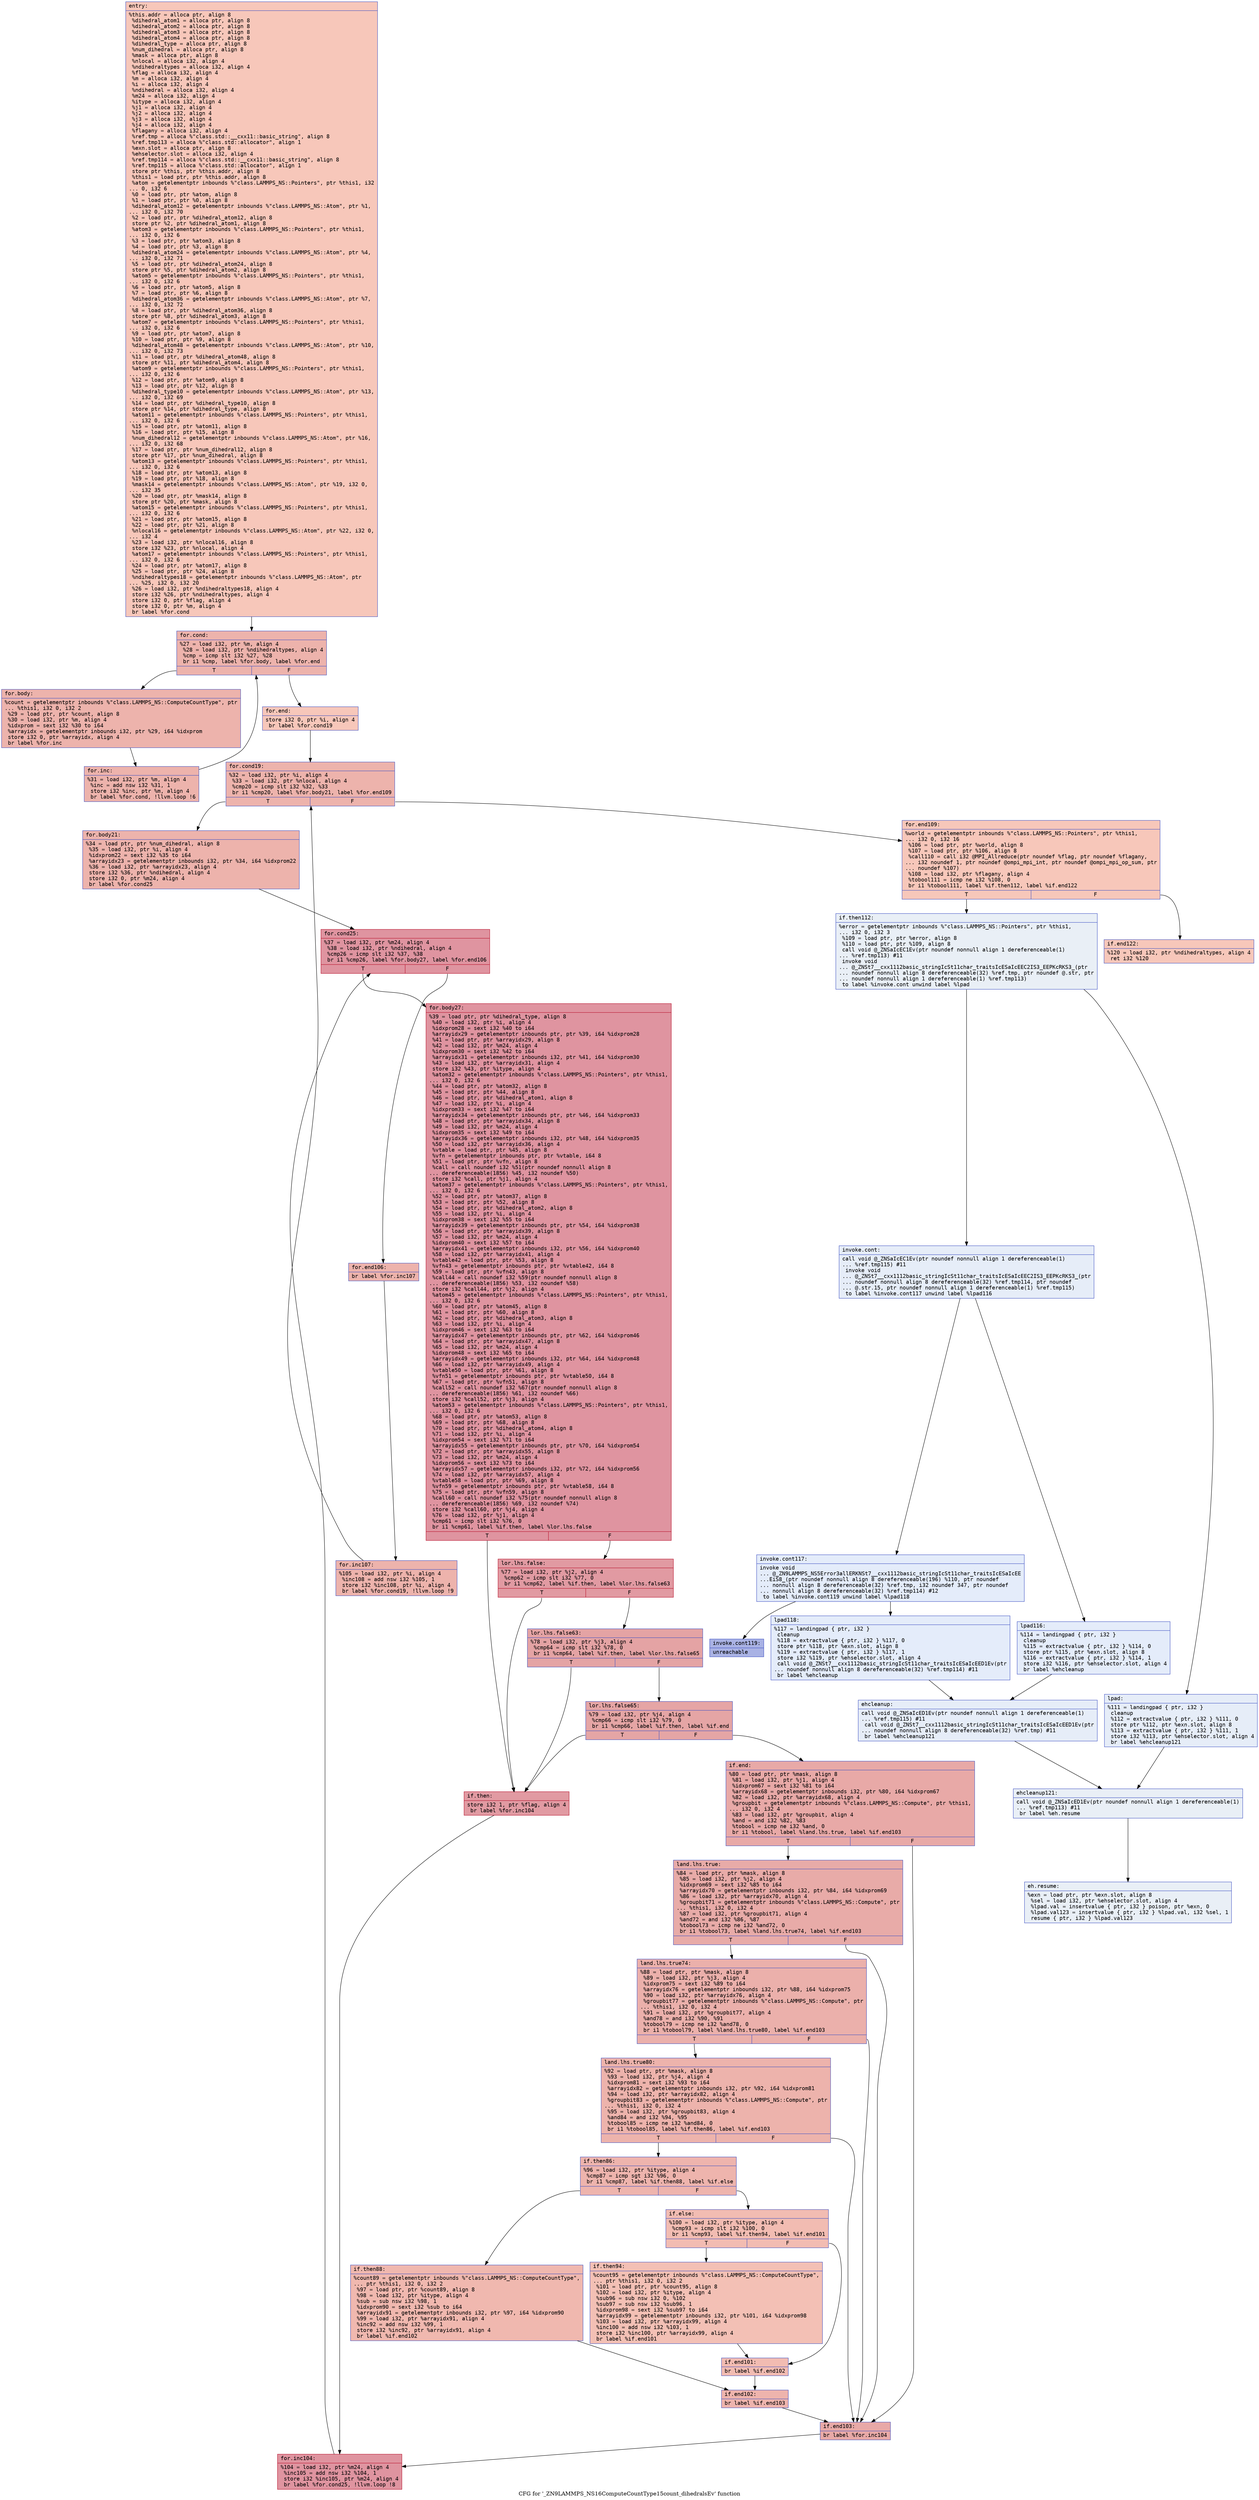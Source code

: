 digraph "CFG for '_ZN9LAMMPS_NS16ComputeCountType15count_dihedralsEv' function" {
	label="CFG for '_ZN9LAMMPS_NS16ComputeCountType15count_dihedralsEv' function";

	Node0x555b7f4cc830 [shape=record,color="#3d50c3ff", style=filled, fillcolor="#ec7f6370" fontname="Courier",label="{entry:\l|  %this.addr = alloca ptr, align 8\l  %dihedral_atom1 = alloca ptr, align 8\l  %dihedral_atom2 = alloca ptr, align 8\l  %dihedral_atom3 = alloca ptr, align 8\l  %dihedral_atom4 = alloca ptr, align 8\l  %dihedral_type = alloca ptr, align 8\l  %num_dihedral = alloca ptr, align 8\l  %mask = alloca ptr, align 8\l  %nlocal = alloca i32, align 4\l  %ndihedraltypes = alloca i32, align 4\l  %flag = alloca i32, align 4\l  %m = alloca i32, align 4\l  %i = alloca i32, align 4\l  %ndihedral = alloca i32, align 4\l  %m24 = alloca i32, align 4\l  %itype = alloca i32, align 4\l  %j1 = alloca i32, align 4\l  %j2 = alloca i32, align 4\l  %j3 = alloca i32, align 4\l  %j4 = alloca i32, align 4\l  %flagany = alloca i32, align 4\l  %ref.tmp = alloca %\"class.std::__cxx11::basic_string\", align 8\l  %ref.tmp113 = alloca %\"class.std::allocator\", align 1\l  %exn.slot = alloca ptr, align 8\l  %ehselector.slot = alloca i32, align 4\l  %ref.tmp114 = alloca %\"class.std::__cxx11::basic_string\", align 8\l  %ref.tmp115 = alloca %\"class.std::allocator\", align 1\l  store ptr %this, ptr %this.addr, align 8\l  %this1 = load ptr, ptr %this.addr, align 8\l  %atom = getelementptr inbounds %\"class.LAMMPS_NS::Pointers\", ptr %this1, i32\l... 0, i32 6\l  %0 = load ptr, ptr %atom, align 8\l  %1 = load ptr, ptr %0, align 8\l  %dihedral_atom12 = getelementptr inbounds %\"class.LAMMPS_NS::Atom\", ptr %1,\l... i32 0, i32 70\l  %2 = load ptr, ptr %dihedral_atom12, align 8\l  store ptr %2, ptr %dihedral_atom1, align 8\l  %atom3 = getelementptr inbounds %\"class.LAMMPS_NS::Pointers\", ptr %this1,\l... i32 0, i32 6\l  %3 = load ptr, ptr %atom3, align 8\l  %4 = load ptr, ptr %3, align 8\l  %dihedral_atom24 = getelementptr inbounds %\"class.LAMMPS_NS::Atom\", ptr %4,\l... i32 0, i32 71\l  %5 = load ptr, ptr %dihedral_atom24, align 8\l  store ptr %5, ptr %dihedral_atom2, align 8\l  %atom5 = getelementptr inbounds %\"class.LAMMPS_NS::Pointers\", ptr %this1,\l... i32 0, i32 6\l  %6 = load ptr, ptr %atom5, align 8\l  %7 = load ptr, ptr %6, align 8\l  %dihedral_atom36 = getelementptr inbounds %\"class.LAMMPS_NS::Atom\", ptr %7,\l... i32 0, i32 72\l  %8 = load ptr, ptr %dihedral_atom36, align 8\l  store ptr %8, ptr %dihedral_atom3, align 8\l  %atom7 = getelementptr inbounds %\"class.LAMMPS_NS::Pointers\", ptr %this1,\l... i32 0, i32 6\l  %9 = load ptr, ptr %atom7, align 8\l  %10 = load ptr, ptr %9, align 8\l  %dihedral_atom48 = getelementptr inbounds %\"class.LAMMPS_NS::Atom\", ptr %10,\l... i32 0, i32 73\l  %11 = load ptr, ptr %dihedral_atom48, align 8\l  store ptr %11, ptr %dihedral_atom4, align 8\l  %atom9 = getelementptr inbounds %\"class.LAMMPS_NS::Pointers\", ptr %this1,\l... i32 0, i32 6\l  %12 = load ptr, ptr %atom9, align 8\l  %13 = load ptr, ptr %12, align 8\l  %dihedral_type10 = getelementptr inbounds %\"class.LAMMPS_NS::Atom\", ptr %13,\l... i32 0, i32 69\l  %14 = load ptr, ptr %dihedral_type10, align 8\l  store ptr %14, ptr %dihedral_type, align 8\l  %atom11 = getelementptr inbounds %\"class.LAMMPS_NS::Pointers\", ptr %this1,\l... i32 0, i32 6\l  %15 = load ptr, ptr %atom11, align 8\l  %16 = load ptr, ptr %15, align 8\l  %num_dihedral12 = getelementptr inbounds %\"class.LAMMPS_NS::Atom\", ptr %16,\l... i32 0, i32 68\l  %17 = load ptr, ptr %num_dihedral12, align 8\l  store ptr %17, ptr %num_dihedral, align 8\l  %atom13 = getelementptr inbounds %\"class.LAMMPS_NS::Pointers\", ptr %this1,\l... i32 0, i32 6\l  %18 = load ptr, ptr %atom13, align 8\l  %19 = load ptr, ptr %18, align 8\l  %mask14 = getelementptr inbounds %\"class.LAMMPS_NS::Atom\", ptr %19, i32 0,\l... i32 35\l  %20 = load ptr, ptr %mask14, align 8\l  store ptr %20, ptr %mask, align 8\l  %atom15 = getelementptr inbounds %\"class.LAMMPS_NS::Pointers\", ptr %this1,\l... i32 0, i32 6\l  %21 = load ptr, ptr %atom15, align 8\l  %22 = load ptr, ptr %21, align 8\l  %nlocal16 = getelementptr inbounds %\"class.LAMMPS_NS::Atom\", ptr %22, i32 0,\l... i32 4\l  %23 = load i32, ptr %nlocal16, align 8\l  store i32 %23, ptr %nlocal, align 4\l  %atom17 = getelementptr inbounds %\"class.LAMMPS_NS::Pointers\", ptr %this1,\l... i32 0, i32 6\l  %24 = load ptr, ptr %atom17, align 8\l  %25 = load ptr, ptr %24, align 8\l  %ndihedraltypes18 = getelementptr inbounds %\"class.LAMMPS_NS::Atom\", ptr\l... %25, i32 0, i32 20\l  %26 = load i32, ptr %ndihedraltypes18, align 4\l  store i32 %26, ptr %ndihedraltypes, align 4\l  store i32 0, ptr %flag, align 4\l  store i32 0, ptr %m, align 4\l  br label %for.cond\l}"];
	Node0x555b7f4cc830 -> Node0x555b7f4d0ba0[tooltip="entry -> for.cond\nProbability 100.00%" ];
	Node0x555b7f4d0ba0 [shape=record,color="#3d50c3ff", style=filled, fillcolor="#d6524470" fontname="Courier",label="{for.cond:\l|  %27 = load i32, ptr %m, align 4\l  %28 = load i32, ptr %ndihedraltypes, align 4\l  %cmp = icmp slt i32 %27, %28\l  br i1 %cmp, label %for.body, label %for.end\l|{<s0>T|<s1>F}}"];
	Node0x555b7f4d0ba0:s0 -> Node0x555b7f4ce1e0[tooltip="for.cond -> for.body\nProbability 96.88%" ];
	Node0x555b7f4d0ba0:s1 -> Node0x555b7f4ce230[tooltip="for.cond -> for.end\nProbability 3.12%" ];
	Node0x555b7f4ce1e0 [shape=record,color="#3d50c3ff", style=filled, fillcolor="#d6524470" fontname="Courier",label="{for.body:\l|  %count = getelementptr inbounds %\"class.LAMMPS_NS::ComputeCountType\", ptr\l... %this1, i32 0, i32 2\l  %29 = load ptr, ptr %count, align 8\l  %30 = load i32, ptr %m, align 4\l  %idxprom = sext i32 %30 to i64\l  %arrayidx = getelementptr inbounds i32, ptr %29, i64 %idxprom\l  store i32 0, ptr %arrayidx, align 4\l  br label %for.inc\l}"];
	Node0x555b7f4ce1e0 -> Node0x555b7f4d1630[tooltip="for.body -> for.inc\nProbability 100.00%" ];
	Node0x555b7f4d1630 [shape=record,color="#3d50c3ff", style=filled, fillcolor="#d6524470" fontname="Courier",label="{for.inc:\l|  %31 = load i32, ptr %m, align 4\l  %inc = add nsw i32 %31, 1\l  store i32 %inc, ptr %m, align 4\l  br label %for.cond, !llvm.loop !6\l}"];
	Node0x555b7f4d1630 -> Node0x555b7f4d0ba0[tooltip="for.inc -> for.cond\nProbability 100.00%" ];
	Node0x555b7f4ce230 [shape=record,color="#3d50c3ff", style=filled, fillcolor="#ec7f6370" fontname="Courier",label="{for.end:\l|  store i32 0, ptr %i, align 4\l  br label %for.cond19\l}"];
	Node0x555b7f4ce230 -> Node0x555b7f4d1ac0[tooltip="for.end -> for.cond19\nProbability 100.00%" ];
	Node0x555b7f4d1ac0 [shape=record,color="#3d50c3ff", style=filled, fillcolor="#d6524470" fontname="Courier",label="{for.cond19:\l|  %32 = load i32, ptr %i, align 4\l  %33 = load i32, ptr %nlocal, align 4\l  %cmp20 = icmp slt i32 %32, %33\l  br i1 %cmp20, label %for.body21, label %for.end109\l|{<s0>T|<s1>F}}"];
	Node0x555b7f4d1ac0:s0 -> Node0x555b7f4d1d60[tooltip="for.cond19 -> for.body21\nProbability 96.88%" ];
	Node0x555b7f4d1ac0:s1 -> Node0x555b7f4d1de0[tooltip="for.cond19 -> for.end109\nProbability 3.12%" ];
	Node0x555b7f4d1d60 [shape=record,color="#3d50c3ff", style=filled, fillcolor="#d6524470" fontname="Courier",label="{for.body21:\l|  %34 = load ptr, ptr %num_dihedral, align 8\l  %35 = load i32, ptr %i, align 4\l  %idxprom22 = sext i32 %35 to i64\l  %arrayidx23 = getelementptr inbounds i32, ptr %34, i64 %idxprom22\l  %36 = load i32, ptr %arrayidx23, align 4\l  store i32 %36, ptr %ndihedral, align 4\l  store i32 0, ptr %m24, align 4\l  br label %for.cond25\l}"];
	Node0x555b7f4d1d60 -> Node0x555b7f4d2340[tooltip="for.body21 -> for.cond25\nProbability 100.00%" ];
	Node0x555b7f4d2340 [shape=record,color="#b70d28ff", style=filled, fillcolor="#b70d2870" fontname="Courier",label="{for.cond25:\l|  %37 = load i32, ptr %m24, align 4\l  %38 = load i32, ptr %ndihedral, align 4\l  %cmp26 = icmp slt i32 %37, %38\l  br i1 %cmp26, label %for.body27, label %for.end106\l|{<s0>T|<s1>F}}"];
	Node0x555b7f4d2340:s0 -> Node0x555b7f4d25e0[tooltip="for.cond25 -> for.body27\nProbability 96.88%" ];
	Node0x555b7f4d2340:s1 -> Node0x555b7f4d2660[tooltip="for.cond25 -> for.end106\nProbability 3.12%" ];
	Node0x555b7f4d25e0 [shape=record,color="#b70d28ff", style=filled, fillcolor="#b70d2870" fontname="Courier",label="{for.body27:\l|  %39 = load ptr, ptr %dihedral_type, align 8\l  %40 = load i32, ptr %i, align 4\l  %idxprom28 = sext i32 %40 to i64\l  %arrayidx29 = getelementptr inbounds ptr, ptr %39, i64 %idxprom28\l  %41 = load ptr, ptr %arrayidx29, align 8\l  %42 = load i32, ptr %m24, align 4\l  %idxprom30 = sext i32 %42 to i64\l  %arrayidx31 = getelementptr inbounds i32, ptr %41, i64 %idxprom30\l  %43 = load i32, ptr %arrayidx31, align 4\l  store i32 %43, ptr %itype, align 4\l  %atom32 = getelementptr inbounds %\"class.LAMMPS_NS::Pointers\", ptr %this1,\l... i32 0, i32 6\l  %44 = load ptr, ptr %atom32, align 8\l  %45 = load ptr, ptr %44, align 8\l  %46 = load ptr, ptr %dihedral_atom1, align 8\l  %47 = load i32, ptr %i, align 4\l  %idxprom33 = sext i32 %47 to i64\l  %arrayidx34 = getelementptr inbounds ptr, ptr %46, i64 %idxprom33\l  %48 = load ptr, ptr %arrayidx34, align 8\l  %49 = load i32, ptr %m24, align 4\l  %idxprom35 = sext i32 %49 to i64\l  %arrayidx36 = getelementptr inbounds i32, ptr %48, i64 %idxprom35\l  %50 = load i32, ptr %arrayidx36, align 4\l  %vtable = load ptr, ptr %45, align 8\l  %vfn = getelementptr inbounds ptr, ptr %vtable, i64 8\l  %51 = load ptr, ptr %vfn, align 8\l  %call = call noundef i32 %51(ptr noundef nonnull align 8\l... dereferenceable(1856) %45, i32 noundef %50)\l  store i32 %call, ptr %j1, align 4\l  %atom37 = getelementptr inbounds %\"class.LAMMPS_NS::Pointers\", ptr %this1,\l... i32 0, i32 6\l  %52 = load ptr, ptr %atom37, align 8\l  %53 = load ptr, ptr %52, align 8\l  %54 = load ptr, ptr %dihedral_atom2, align 8\l  %55 = load i32, ptr %i, align 4\l  %idxprom38 = sext i32 %55 to i64\l  %arrayidx39 = getelementptr inbounds ptr, ptr %54, i64 %idxprom38\l  %56 = load ptr, ptr %arrayidx39, align 8\l  %57 = load i32, ptr %m24, align 4\l  %idxprom40 = sext i32 %57 to i64\l  %arrayidx41 = getelementptr inbounds i32, ptr %56, i64 %idxprom40\l  %58 = load i32, ptr %arrayidx41, align 4\l  %vtable42 = load ptr, ptr %53, align 8\l  %vfn43 = getelementptr inbounds ptr, ptr %vtable42, i64 8\l  %59 = load ptr, ptr %vfn43, align 8\l  %call44 = call noundef i32 %59(ptr noundef nonnull align 8\l... dereferenceable(1856) %53, i32 noundef %58)\l  store i32 %call44, ptr %j2, align 4\l  %atom45 = getelementptr inbounds %\"class.LAMMPS_NS::Pointers\", ptr %this1,\l... i32 0, i32 6\l  %60 = load ptr, ptr %atom45, align 8\l  %61 = load ptr, ptr %60, align 8\l  %62 = load ptr, ptr %dihedral_atom3, align 8\l  %63 = load i32, ptr %i, align 4\l  %idxprom46 = sext i32 %63 to i64\l  %arrayidx47 = getelementptr inbounds ptr, ptr %62, i64 %idxprom46\l  %64 = load ptr, ptr %arrayidx47, align 8\l  %65 = load i32, ptr %m24, align 4\l  %idxprom48 = sext i32 %65 to i64\l  %arrayidx49 = getelementptr inbounds i32, ptr %64, i64 %idxprom48\l  %66 = load i32, ptr %arrayidx49, align 4\l  %vtable50 = load ptr, ptr %61, align 8\l  %vfn51 = getelementptr inbounds ptr, ptr %vtable50, i64 8\l  %67 = load ptr, ptr %vfn51, align 8\l  %call52 = call noundef i32 %67(ptr noundef nonnull align 8\l... dereferenceable(1856) %61, i32 noundef %66)\l  store i32 %call52, ptr %j3, align 4\l  %atom53 = getelementptr inbounds %\"class.LAMMPS_NS::Pointers\", ptr %this1,\l... i32 0, i32 6\l  %68 = load ptr, ptr %atom53, align 8\l  %69 = load ptr, ptr %68, align 8\l  %70 = load ptr, ptr %dihedral_atom4, align 8\l  %71 = load i32, ptr %i, align 4\l  %idxprom54 = sext i32 %71 to i64\l  %arrayidx55 = getelementptr inbounds ptr, ptr %70, i64 %idxprom54\l  %72 = load ptr, ptr %arrayidx55, align 8\l  %73 = load i32, ptr %m24, align 4\l  %idxprom56 = sext i32 %73 to i64\l  %arrayidx57 = getelementptr inbounds i32, ptr %72, i64 %idxprom56\l  %74 = load i32, ptr %arrayidx57, align 4\l  %vtable58 = load ptr, ptr %69, align 8\l  %vfn59 = getelementptr inbounds ptr, ptr %vtable58, i64 8\l  %75 = load ptr, ptr %vfn59, align 8\l  %call60 = call noundef i32 %75(ptr noundef nonnull align 8\l... dereferenceable(1856) %69, i32 noundef %74)\l  store i32 %call60, ptr %j4, align 4\l  %76 = load i32, ptr %j1, align 4\l  %cmp61 = icmp slt i32 %76, 0\l  br i1 %cmp61, label %if.then, label %lor.lhs.false\l|{<s0>T|<s1>F}}"];
	Node0x555b7f4d25e0:s0 -> Node0x555b7f4d68f0[tooltip="for.body27 -> if.then\nProbability 37.50%" ];
	Node0x555b7f4d25e0:s1 -> Node0x555b7f4d6940[tooltip="for.body27 -> lor.lhs.false\nProbability 62.50%" ];
	Node0x555b7f4d6940 [shape=record,color="#b70d28ff", style=filled, fillcolor="#bb1b2c70" fontname="Courier",label="{lor.lhs.false:\l|  %77 = load i32, ptr %j2, align 4\l  %cmp62 = icmp slt i32 %77, 0\l  br i1 %cmp62, label %if.then, label %lor.lhs.false63\l|{<s0>T|<s1>F}}"];
	Node0x555b7f4d6940:s0 -> Node0x555b7f4d68f0[tooltip="lor.lhs.false -> if.then\nProbability 37.50%" ];
	Node0x555b7f4d6940:s1 -> Node0x555b7f4d6ba0[tooltip="lor.lhs.false -> lor.lhs.false63\nProbability 62.50%" ];
	Node0x555b7f4d6ba0 [shape=record,color="#3d50c3ff", style=filled, fillcolor="#c32e3170" fontname="Courier",label="{lor.lhs.false63:\l|  %78 = load i32, ptr %j3, align 4\l  %cmp64 = icmp slt i32 %78, 0\l  br i1 %cmp64, label %if.then, label %lor.lhs.false65\l|{<s0>T|<s1>F}}"];
	Node0x555b7f4d6ba0:s0 -> Node0x555b7f4d68f0[tooltip="lor.lhs.false63 -> if.then\nProbability 37.50%" ];
	Node0x555b7f4d6ba0:s1 -> Node0x555b7f4d6e30[tooltip="lor.lhs.false63 -> lor.lhs.false65\nProbability 62.50%" ];
	Node0x555b7f4d6e30 [shape=record,color="#3d50c3ff", style=filled, fillcolor="#c5333470" fontname="Courier",label="{lor.lhs.false65:\l|  %79 = load i32, ptr %j4, align 4\l  %cmp66 = icmp slt i32 %79, 0\l  br i1 %cmp66, label %if.then, label %if.end\l|{<s0>T|<s1>F}}"];
	Node0x555b7f4d6e30:s0 -> Node0x555b7f4d68f0[tooltip="lor.lhs.false65 -> if.then\nProbability 37.50%" ];
	Node0x555b7f4d6e30:s1 -> Node0x555b7f4d7090[tooltip="lor.lhs.false65 -> if.end\nProbability 62.50%" ];
	Node0x555b7f4d68f0 [shape=record,color="#b70d28ff", style=filled, fillcolor="#bb1b2c70" fontname="Courier",label="{if.then:\l|  store i32 1, ptr %flag, align 4\l  br label %for.inc104\l}"];
	Node0x555b7f4d68f0 -> Node0x555b7f4d7250[tooltip="if.then -> for.inc104\nProbability 100.00%" ];
	Node0x555b7f4d7090 [shape=record,color="#3d50c3ff", style=filled, fillcolor="#ca3b3770" fontname="Courier",label="{if.end:\l|  %80 = load ptr, ptr %mask, align 8\l  %81 = load i32, ptr %j1, align 4\l  %idxprom67 = sext i32 %81 to i64\l  %arrayidx68 = getelementptr inbounds i32, ptr %80, i64 %idxprom67\l  %82 = load i32, ptr %arrayidx68, align 4\l  %groupbit = getelementptr inbounds %\"class.LAMMPS_NS::Compute\", ptr %this1,\l... i32 0, i32 4\l  %83 = load i32, ptr %groupbit, align 4\l  %and = and i32 %82, %83\l  %tobool = icmp ne i32 %and, 0\l  br i1 %tobool, label %land.lhs.true, label %if.end103\l|{<s0>T|<s1>F}}"];
	Node0x555b7f4d7090:s0 -> Node0x555b7f4d78d0[tooltip="if.end -> land.lhs.true\nProbability 62.50%" ];
	Node0x555b7f4d7090:s1 -> Node0x555b7f4d7950[tooltip="if.end -> if.end103\nProbability 37.50%" ];
	Node0x555b7f4d78d0 [shape=record,color="#3d50c3ff", style=filled, fillcolor="#cc403a70" fontname="Courier",label="{land.lhs.true:\l|  %84 = load ptr, ptr %mask, align 8\l  %85 = load i32, ptr %j2, align 4\l  %idxprom69 = sext i32 %85 to i64\l  %arrayidx70 = getelementptr inbounds i32, ptr %84, i64 %idxprom69\l  %86 = load i32, ptr %arrayidx70, align 4\l  %groupbit71 = getelementptr inbounds %\"class.LAMMPS_NS::Compute\", ptr\l... %this1, i32 0, i32 4\l  %87 = load i32, ptr %groupbit71, align 4\l  %and72 = and i32 %86, %87\l  %tobool73 = icmp ne i32 %and72, 0\l  br i1 %tobool73, label %land.lhs.true74, label %if.end103\l|{<s0>T|<s1>F}}"];
	Node0x555b7f4d78d0:s0 -> Node0x555b7f4d8050[tooltip="land.lhs.true -> land.lhs.true74\nProbability 62.50%" ];
	Node0x555b7f4d78d0:s1 -> Node0x555b7f4d7950[tooltip="land.lhs.true -> if.end103\nProbability 37.50%" ];
	Node0x555b7f4d8050 [shape=record,color="#3d50c3ff", style=filled, fillcolor="#d24b4070" fontname="Courier",label="{land.lhs.true74:\l|  %88 = load ptr, ptr %mask, align 8\l  %89 = load i32, ptr %j3, align 4\l  %idxprom75 = sext i32 %89 to i64\l  %arrayidx76 = getelementptr inbounds i32, ptr %88, i64 %idxprom75\l  %90 = load i32, ptr %arrayidx76, align 4\l  %groupbit77 = getelementptr inbounds %\"class.LAMMPS_NS::Compute\", ptr\l... %this1, i32 0, i32 4\l  %91 = load i32, ptr %groupbit77, align 4\l  %and78 = and i32 %90, %91\l  %tobool79 = icmp ne i32 %and78, 0\l  br i1 %tobool79, label %land.lhs.true80, label %if.end103\l|{<s0>T|<s1>F}}"];
	Node0x555b7f4d8050:s0 -> Node0x555b7f4d8750[tooltip="land.lhs.true74 -> land.lhs.true80\nProbability 62.50%" ];
	Node0x555b7f4d8050:s1 -> Node0x555b7f4d7950[tooltip="land.lhs.true74 -> if.end103\nProbability 37.50%" ];
	Node0x555b7f4d8750 [shape=record,color="#3d50c3ff", style=filled, fillcolor="#d6524470" fontname="Courier",label="{land.lhs.true80:\l|  %92 = load ptr, ptr %mask, align 8\l  %93 = load i32, ptr %j4, align 4\l  %idxprom81 = sext i32 %93 to i64\l  %arrayidx82 = getelementptr inbounds i32, ptr %92, i64 %idxprom81\l  %94 = load i32, ptr %arrayidx82, align 4\l  %groupbit83 = getelementptr inbounds %\"class.LAMMPS_NS::Compute\", ptr\l... %this1, i32 0, i32 4\l  %95 = load i32, ptr %groupbit83, align 4\l  %and84 = and i32 %94, %95\l  %tobool85 = icmp ne i32 %and84, 0\l  br i1 %tobool85, label %if.then86, label %if.end103\l|{<s0>T|<s1>F}}"];
	Node0x555b7f4d8750:s0 -> Node0x555b7f4d31e0[tooltip="land.lhs.true80 -> if.then86\nProbability 62.50%" ];
	Node0x555b7f4d8750:s1 -> Node0x555b7f4d7950[tooltip="land.lhs.true80 -> if.end103\nProbability 37.50%" ];
	Node0x555b7f4d31e0 [shape=record,color="#3d50c3ff", style=filled, fillcolor="#d8564670" fontname="Courier",label="{if.then86:\l|  %96 = load i32, ptr %itype, align 4\l  %cmp87 = icmp sgt i32 %96, 0\l  br i1 %cmp87, label %if.then88, label %if.else\l|{<s0>T|<s1>F}}"];
	Node0x555b7f4d31e0:s0 -> Node0x555b7f4d3440[tooltip="if.then86 -> if.then88\nProbability 62.50%" ];
	Node0x555b7f4d31e0:s1 -> Node0x555b7f4d34c0[tooltip="if.then86 -> if.else\nProbability 37.50%" ];
	Node0x555b7f4d3440 [shape=record,color="#3d50c3ff", style=filled, fillcolor="#dc5d4a70" fontname="Courier",label="{if.then88:\l|  %count89 = getelementptr inbounds %\"class.LAMMPS_NS::ComputeCountType\",\l... ptr %this1, i32 0, i32 2\l  %97 = load ptr, ptr %count89, align 8\l  %98 = load i32, ptr %itype, align 4\l  %sub = sub nsw i32 %98, 1\l  %idxprom90 = sext i32 %sub to i64\l  %arrayidx91 = getelementptr inbounds i32, ptr %97, i64 %idxprom90\l  %99 = load i32, ptr %arrayidx91, align 4\l  %inc92 = add nsw i32 %99, 1\l  store i32 %inc92, ptr %arrayidx91, align 4\l  br label %if.end102\l}"];
	Node0x555b7f4d3440 -> Node0x555b7f4da090[tooltip="if.then88 -> if.end102\nProbability 100.00%" ];
	Node0x555b7f4d34c0 [shape=record,color="#3d50c3ff", style=filled, fillcolor="#e1675170" fontname="Courier",label="{if.else:\l|  %100 = load i32, ptr %itype, align 4\l  %cmp93 = icmp slt i32 %100, 0\l  br i1 %cmp93, label %if.then94, label %if.end101\l|{<s0>T|<s1>F}}"];
	Node0x555b7f4d34c0:s0 -> Node0x555b7f4da2b0[tooltip="if.else -> if.then94\nProbability 37.50%" ];
	Node0x555b7f4d34c0:s1 -> Node0x555b7f4da330[tooltip="if.else -> if.end101\nProbability 62.50%" ];
	Node0x555b7f4da2b0 [shape=record,color="#3d50c3ff", style=filled, fillcolor="#e5705870" fontname="Courier",label="{if.then94:\l|  %count95 = getelementptr inbounds %\"class.LAMMPS_NS::ComputeCountType\",\l... ptr %this1, i32 0, i32 2\l  %101 = load ptr, ptr %count95, align 8\l  %102 = load i32, ptr %itype, align 4\l  %sub96 = sub nsw i32 0, %102\l  %sub97 = sub nsw i32 %sub96, 1\l  %idxprom98 = sext i32 %sub97 to i64\l  %arrayidx99 = getelementptr inbounds i32, ptr %101, i64 %idxprom98\l  %103 = load i32, ptr %arrayidx99, align 4\l  %inc100 = add nsw i32 %103, 1\l  store i32 %inc100, ptr %arrayidx99, align 4\l  br label %if.end101\l}"];
	Node0x555b7f4da2b0 -> Node0x555b7f4da330[tooltip="if.then94 -> if.end101\nProbability 100.00%" ];
	Node0x555b7f4da330 [shape=record,color="#3d50c3ff", style=filled, fillcolor="#e1675170" fontname="Courier",label="{if.end101:\l|  br label %if.end102\l}"];
	Node0x555b7f4da330 -> Node0x555b7f4da090[tooltip="if.end101 -> if.end102\nProbability 100.00%" ];
	Node0x555b7f4da090 [shape=record,color="#3d50c3ff", style=filled, fillcolor="#d8564670" fontname="Courier",label="{if.end102:\l|  br label %if.end103\l}"];
	Node0x555b7f4da090 -> Node0x555b7f4d7950[tooltip="if.end102 -> if.end103\nProbability 100.00%" ];
	Node0x555b7f4d7950 [shape=record,color="#3d50c3ff", style=filled, fillcolor="#ca3b3770" fontname="Courier",label="{if.end103:\l|  br label %for.inc104\l}"];
	Node0x555b7f4d7950 -> Node0x555b7f4d7250[tooltip="if.end103 -> for.inc104\nProbability 100.00%" ];
	Node0x555b7f4d7250 [shape=record,color="#b70d28ff", style=filled, fillcolor="#b70d2870" fontname="Courier",label="{for.inc104:\l|  %104 = load i32, ptr %m24, align 4\l  %inc105 = add nsw i32 %104, 1\l  store i32 %inc105, ptr %m24, align 4\l  br label %for.cond25, !llvm.loop !8\l}"];
	Node0x555b7f4d7250 -> Node0x555b7f4d2340[tooltip="for.inc104 -> for.cond25\nProbability 100.00%" ];
	Node0x555b7f4d2660 [shape=record,color="#3d50c3ff", style=filled, fillcolor="#d6524470" fontname="Courier",label="{for.end106:\l|  br label %for.inc107\l}"];
	Node0x555b7f4d2660 -> Node0x555b7f4db090[tooltip="for.end106 -> for.inc107\nProbability 100.00%" ];
	Node0x555b7f4db090 [shape=record,color="#3d50c3ff", style=filled, fillcolor="#d6524470" fontname="Courier",label="{for.inc107:\l|  %105 = load i32, ptr %i, align 4\l  %inc108 = add nsw i32 %105, 1\l  store i32 %inc108, ptr %i, align 4\l  br label %for.cond19, !llvm.loop !9\l}"];
	Node0x555b7f4db090 -> Node0x555b7f4d1ac0[tooltip="for.inc107 -> for.cond19\nProbability 100.00%" ];
	Node0x555b7f4d1de0 [shape=record,color="#3d50c3ff", style=filled, fillcolor="#ec7f6370" fontname="Courier",label="{for.end109:\l|  %world = getelementptr inbounds %\"class.LAMMPS_NS::Pointers\", ptr %this1,\l... i32 0, i32 16\l  %106 = load ptr, ptr %world, align 8\l  %107 = load ptr, ptr %106, align 8\l  %call110 = call i32 @MPI_Allreduce(ptr noundef %flag, ptr noundef %flagany,\l... i32 noundef 1, ptr noundef @ompi_mpi_int, ptr noundef @ompi_mpi_op_sum, ptr\l... noundef %107)\l  %108 = load i32, ptr %flagany, align 4\l  %tobool111 = icmp ne i32 %108, 0\l  br i1 %tobool111, label %if.then112, label %if.end122\l|{<s0>T|<s1>F}}"];
	Node0x555b7f4d1de0:s0 -> Node0x555b7f4dba00[tooltip="for.end109 -> if.then112\nProbability 0.00%" ];
	Node0x555b7f4d1de0:s1 -> Node0x555b7f4dba80[tooltip="for.end109 -> if.end122\nProbability 100.00%" ];
	Node0x555b7f4dba00 [shape=record,color="#3d50c3ff", style=filled, fillcolor="#cedaeb70" fontname="Courier",label="{if.then112:\l|  %error = getelementptr inbounds %\"class.LAMMPS_NS::Pointers\", ptr %this1,\l... i32 0, i32 3\l  %109 = load ptr, ptr %error, align 8\l  %110 = load ptr, ptr %109, align 8\l  call void @_ZNSaIcEC1Ev(ptr noundef nonnull align 1 dereferenceable(1)\l... %ref.tmp113) #11\l  invoke void\l... @_ZNSt7__cxx1112basic_stringIcSt11char_traitsIcESaIcEEC2IS3_EEPKcRKS3_(ptr\l... noundef nonnull align 8 dereferenceable(32) %ref.tmp, ptr noundef @.str, ptr\l... noundef nonnull align 1 dereferenceable(1) %ref.tmp113)\l          to label %invoke.cont unwind label %lpad\l}"];
	Node0x555b7f4dba00 -> Node0x555b7f4dbef0[tooltip="if.then112 -> invoke.cont\nProbability 50.00%" ];
	Node0x555b7f4dba00 -> Node0x555b7f4dbf70[tooltip="if.then112 -> lpad\nProbability 50.00%" ];
	Node0x555b7f4dbef0 [shape=record,color="#3d50c3ff", style=filled, fillcolor="#c7d7f070" fontname="Courier",label="{invoke.cont:\l|  call void @_ZNSaIcEC1Ev(ptr noundef nonnull align 1 dereferenceable(1)\l... %ref.tmp115) #11\l  invoke void\l... @_ZNSt7__cxx1112basic_stringIcSt11char_traitsIcESaIcEEC2IS3_EEPKcRKS3_(ptr\l... noundef nonnull align 8 dereferenceable(32) %ref.tmp114, ptr noundef\l... @.str.15, ptr noundef nonnull align 1 dereferenceable(1) %ref.tmp115)\l          to label %invoke.cont117 unwind label %lpad116\l}"];
	Node0x555b7f4dbef0 -> Node0x555b7f4dc290[tooltip="invoke.cont -> invoke.cont117\nProbability 50.00%" ];
	Node0x555b7f4dbef0 -> Node0x555b7f4dc2e0[tooltip="invoke.cont -> lpad116\nProbability 50.00%" ];
	Node0x555b7f4dc290 [shape=record,color="#3d50c3ff", style=filled, fillcolor="#c1d4f470" fontname="Courier",label="{invoke.cont117:\l|  invoke void\l... @_ZN9LAMMPS_NS5Error3allERKNSt7__cxx1112basic_stringIcSt11char_traitsIcESaIcEE\l...EiS8_(ptr noundef nonnull align 8 dereferenceable(196) %110, ptr noundef\l... nonnull align 8 dereferenceable(32) %ref.tmp, i32 noundef 347, ptr noundef\l... nonnull align 8 dereferenceable(32) %ref.tmp114) #12\l          to label %invoke.cont119 unwind label %lpad118\l}"];
	Node0x555b7f4dc290 -> Node0x555b7f4dc240[tooltip="invoke.cont117 -> invoke.cont119\nProbability 0.00%" ];
	Node0x555b7f4dc290 -> Node0x555b7f4dc540[tooltip="invoke.cont117 -> lpad118\nProbability 100.00%" ];
	Node0x555b7f4dc240 [shape=record,color="#3d50c3ff", style=filled, fillcolor="#3d50c370" fontname="Courier",label="{invoke.cont119:\l|  unreachable\l}"];
	Node0x555b7f4dbf70 [shape=record,color="#3d50c3ff", style=filled, fillcolor="#c7d7f070" fontname="Courier",label="{lpad:\l|  %111 = landingpad \{ ptr, i32 \}\l          cleanup\l  %112 = extractvalue \{ ptr, i32 \} %111, 0\l  store ptr %112, ptr %exn.slot, align 8\l  %113 = extractvalue \{ ptr, i32 \} %111, 1\l  store i32 %113, ptr %ehselector.slot, align 4\l  br label %ehcleanup121\l}"];
	Node0x555b7f4dbf70 -> Node0x555b7f4dca40[tooltip="lpad -> ehcleanup121\nProbability 100.00%" ];
	Node0x555b7f4dc2e0 [shape=record,color="#3d50c3ff", style=filled, fillcolor="#c1d4f470" fontname="Courier",label="{lpad116:\l|  %114 = landingpad \{ ptr, i32 \}\l          cleanup\l  %115 = extractvalue \{ ptr, i32 \} %114, 0\l  store ptr %115, ptr %exn.slot, align 8\l  %116 = extractvalue \{ ptr, i32 \} %114, 1\l  store i32 %116, ptr %ehselector.slot, align 4\l  br label %ehcleanup\l}"];
	Node0x555b7f4dc2e0 -> Node0x555b7f4dcd90[tooltip="lpad116 -> ehcleanup\nProbability 100.00%" ];
	Node0x555b7f4dc540 [shape=record,color="#3d50c3ff", style=filled, fillcolor="#c1d4f470" fontname="Courier",label="{lpad118:\l|  %117 = landingpad \{ ptr, i32 \}\l          cleanup\l  %118 = extractvalue \{ ptr, i32 \} %117, 0\l  store ptr %118, ptr %exn.slot, align 8\l  %119 = extractvalue \{ ptr, i32 \} %117, 1\l  store i32 %119, ptr %ehselector.slot, align 4\l  call void @_ZNSt7__cxx1112basic_stringIcSt11char_traitsIcESaIcEED1Ev(ptr\l... noundef nonnull align 8 dereferenceable(32) %ref.tmp114) #11\l  br label %ehcleanup\l}"];
	Node0x555b7f4dc540 -> Node0x555b7f4dcd90[tooltip="lpad118 -> ehcleanup\nProbability 100.00%" ];
	Node0x555b7f4dcd90 [shape=record,color="#3d50c3ff", style=filled, fillcolor="#c7d7f070" fontname="Courier",label="{ehcleanup:\l|  call void @_ZNSaIcED1Ev(ptr noundef nonnull align 1 dereferenceable(1)\l... %ref.tmp115) #11\l  call void @_ZNSt7__cxx1112basic_stringIcSt11char_traitsIcESaIcEED1Ev(ptr\l... noundef nonnull align 8 dereferenceable(32) %ref.tmp) #11\l  br label %ehcleanup121\l}"];
	Node0x555b7f4dcd90 -> Node0x555b7f4dca40[tooltip="ehcleanup -> ehcleanup121\nProbability 100.00%" ];
	Node0x555b7f4dca40 [shape=record,color="#3d50c3ff", style=filled, fillcolor="#cedaeb70" fontname="Courier",label="{ehcleanup121:\l|  call void @_ZNSaIcED1Ev(ptr noundef nonnull align 1 dereferenceable(1)\l... %ref.tmp113) #11\l  br label %eh.resume\l}"];
	Node0x555b7f4dca40 -> Node0x555b7f4dd640[tooltip="ehcleanup121 -> eh.resume\nProbability 100.00%" ];
	Node0x555b7f4dba80 [shape=record,color="#3d50c3ff", style=filled, fillcolor="#ec7f6370" fontname="Courier",label="{if.end122:\l|  %120 = load i32, ptr %ndihedraltypes, align 4\l  ret i32 %120\l}"];
	Node0x555b7f4dd640 [shape=record,color="#3d50c3ff", style=filled, fillcolor="#cedaeb70" fontname="Courier",label="{eh.resume:\l|  %exn = load ptr, ptr %exn.slot, align 8\l  %sel = load i32, ptr %ehselector.slot, align 4\l  %lpad.val = insertvalue \{ ptr, i32 \} poison, ptr %exn, 0\l  %lpad.val123 = insertvalue \{ ptr, i32 \} %lpad.val, i32 %sel, 1\l  resume \{ ptr, i32 \} %lpad.val123\l}"];
}
